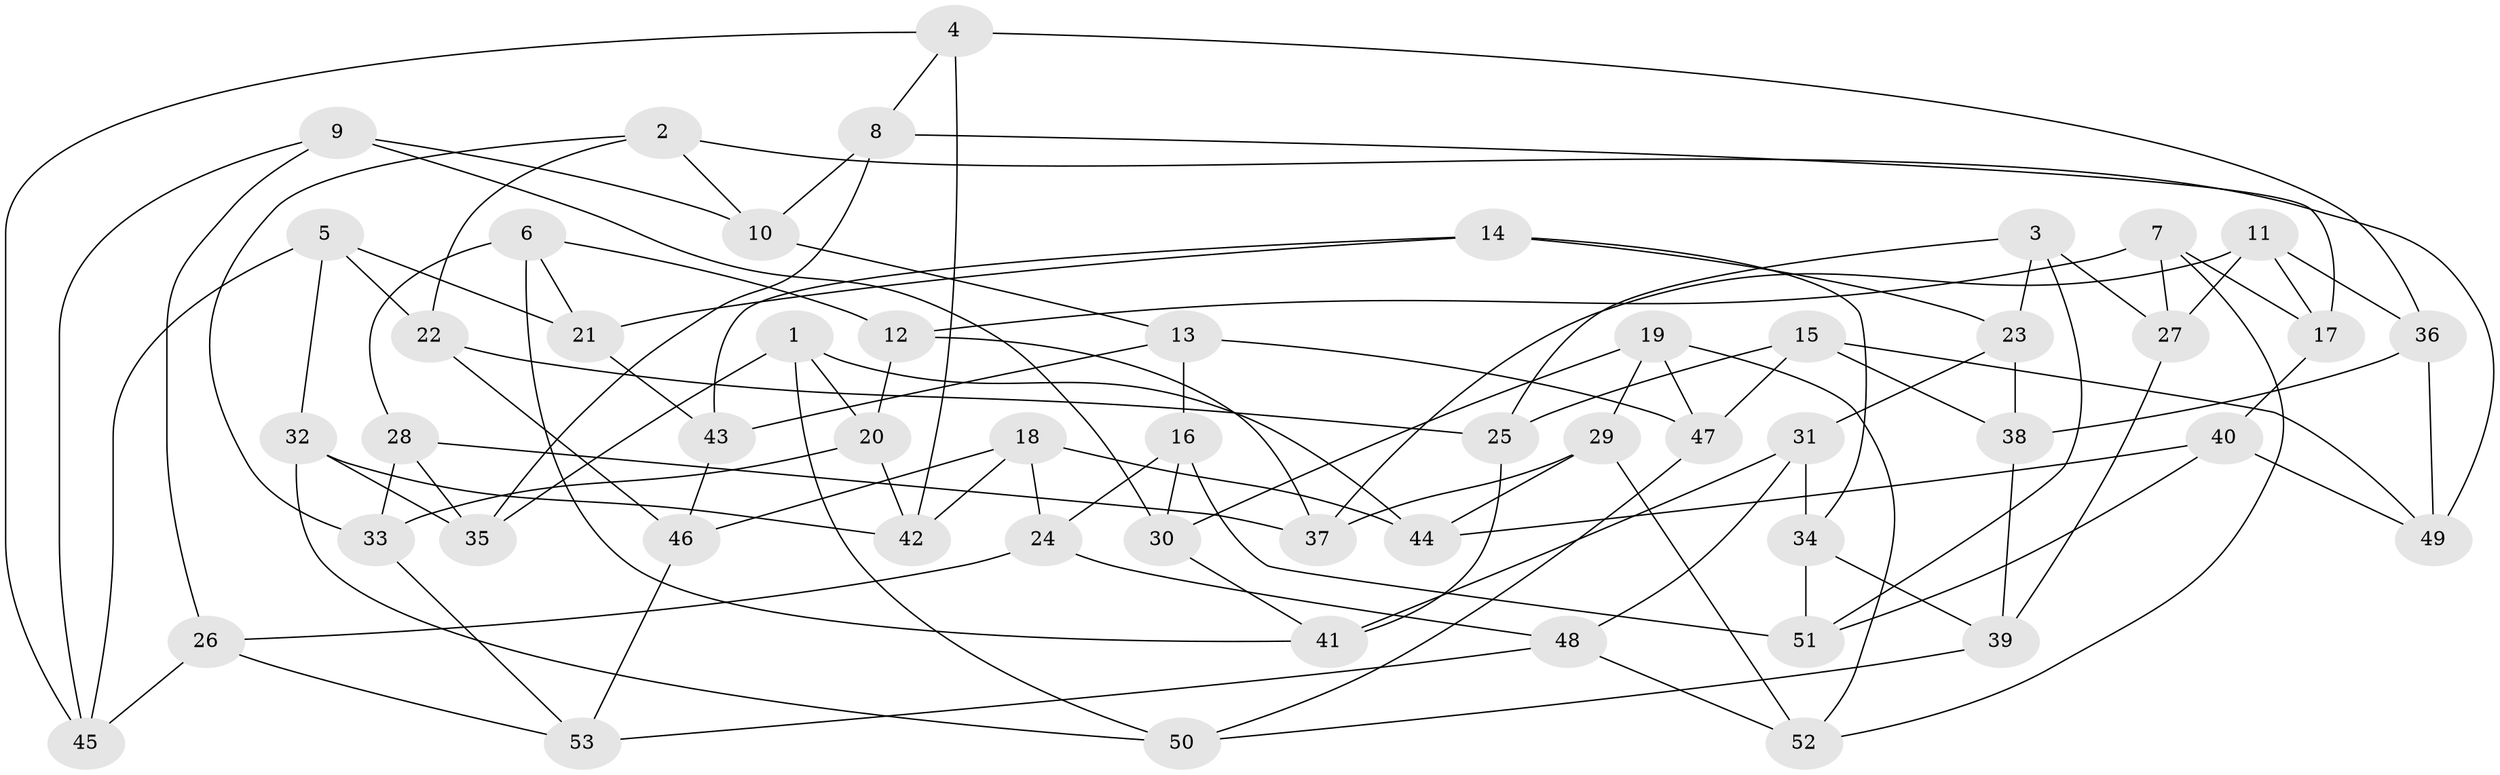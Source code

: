 // coarse degree distribution, {6: 0.2702702702702703, 4: 0.5675675675675675, 5: 0.13513513513513514, 3: 0.02702702702702703}
// Generated by graph-tools (version 1.1) at 2025/52/02/27/25 19:52:35]
// undirected, 53 vertices, 106 edges
graph export_dot {
graph [start="1"]
  node [color=gray90,style=filled];
  1;
  2;
  3;
  4;
  5;
  6;
  7;
  8;
  9;
  10;
  11;
  12;
  13;
  14;
  15;
  16;
  17;
  18;
  19;
  20;
  21;
  22;
  23;
  24;
  25;
  26;
  27;
  28;
  29;
  30;
  31;
  32;
  33;
  34;
  35;
  36;
  37;
  38;
  39;
  40;
  41;
  42;
  43;
  44;
  45;
  46;
  47;
  48;
  49;
  50;
  51;
  52;
  53;
  1 -- 44;
  1 -- 20;
  1 -- 35;
  1 -- 50;
  2 -- 33;
  2 -- 22;
  2 -- 10;
  2 -- 49;
  3 -- 23;
  3 -- 25;
  3 -- 51;
  3 -- 27;
  4 -- 36;
  4 -- 45;
  4 -- 42;
  4 -- 8;
  5 -- 21;
  5 -- 45;
  5 -- 22;
  5 -- 32;
  6 -- 28;
  6 -- 21;
  6 -- 41;
  6 -- 12;
  7 -- 27;
  7 -- 17;
  7 -- 52;
  7 -- 12;
  8 -- 10;
  8 -- 17;
  8 -- 35;
  9 -- 30;
  9 -- 10;
  9 -- 45;
  9 -- 26;
  10 -- 13;
  11 -- 36;
  11 -- 27;
  11 -- 17;
  11 -- 37;
  12 -- 20;
  12 -- 37;
  13 -- 16;
  13 -- 43;
  13 -- 47;
  14 -- 23;
  14 -- 21;
  14 -- 43;
  14 -- 34;
  15 -- 49;
  15 -- 38;
  15 -- 47;
  15 -- 25;
  16 -- 24;
  16 -- 51;
  16 -- 30;
  17 -- 40;
  18 -- 24;
  18 -- 44;
  18 -- 42;
  18 -- 46;
  19 -- 29;
  19 -- 47;
  19 -- 30;
  19 -- 52;
  20 -- 33;
  20 -- 42;
  21 -- 43;
  22 -- 25;
  22 -- 46;
  23 -- 31;
  23 -- 38;
  24 -- 26;
  24 -- 48;
  25 -- 41;
  26 -- 53;
  26 -- 45;
  27 -- 39;
  28 -- 35;
  28 -- 37;
  28 -- 33;
  29 -- 44;
  29 -- 52;
  29 -- 37;
  30 -- 41;
  31 -- 34;
  31 -- 48;
  31 -- 41;
  32 -- 35;
  32 -- 42;
  32 -- 50;
  33 -- 53;
  34 -- 51;
  34 -- 39;
  36 -- 49;
  36 -- 38;
  38 -- 39;
  39 -- 50;
  40 -- 49;
  40 -- 44;
  40 -- 51;
  43 -- 46;
  46 -- 53;
  47 -- 50;
  48 -- 52;
  48 -- 53;
}
